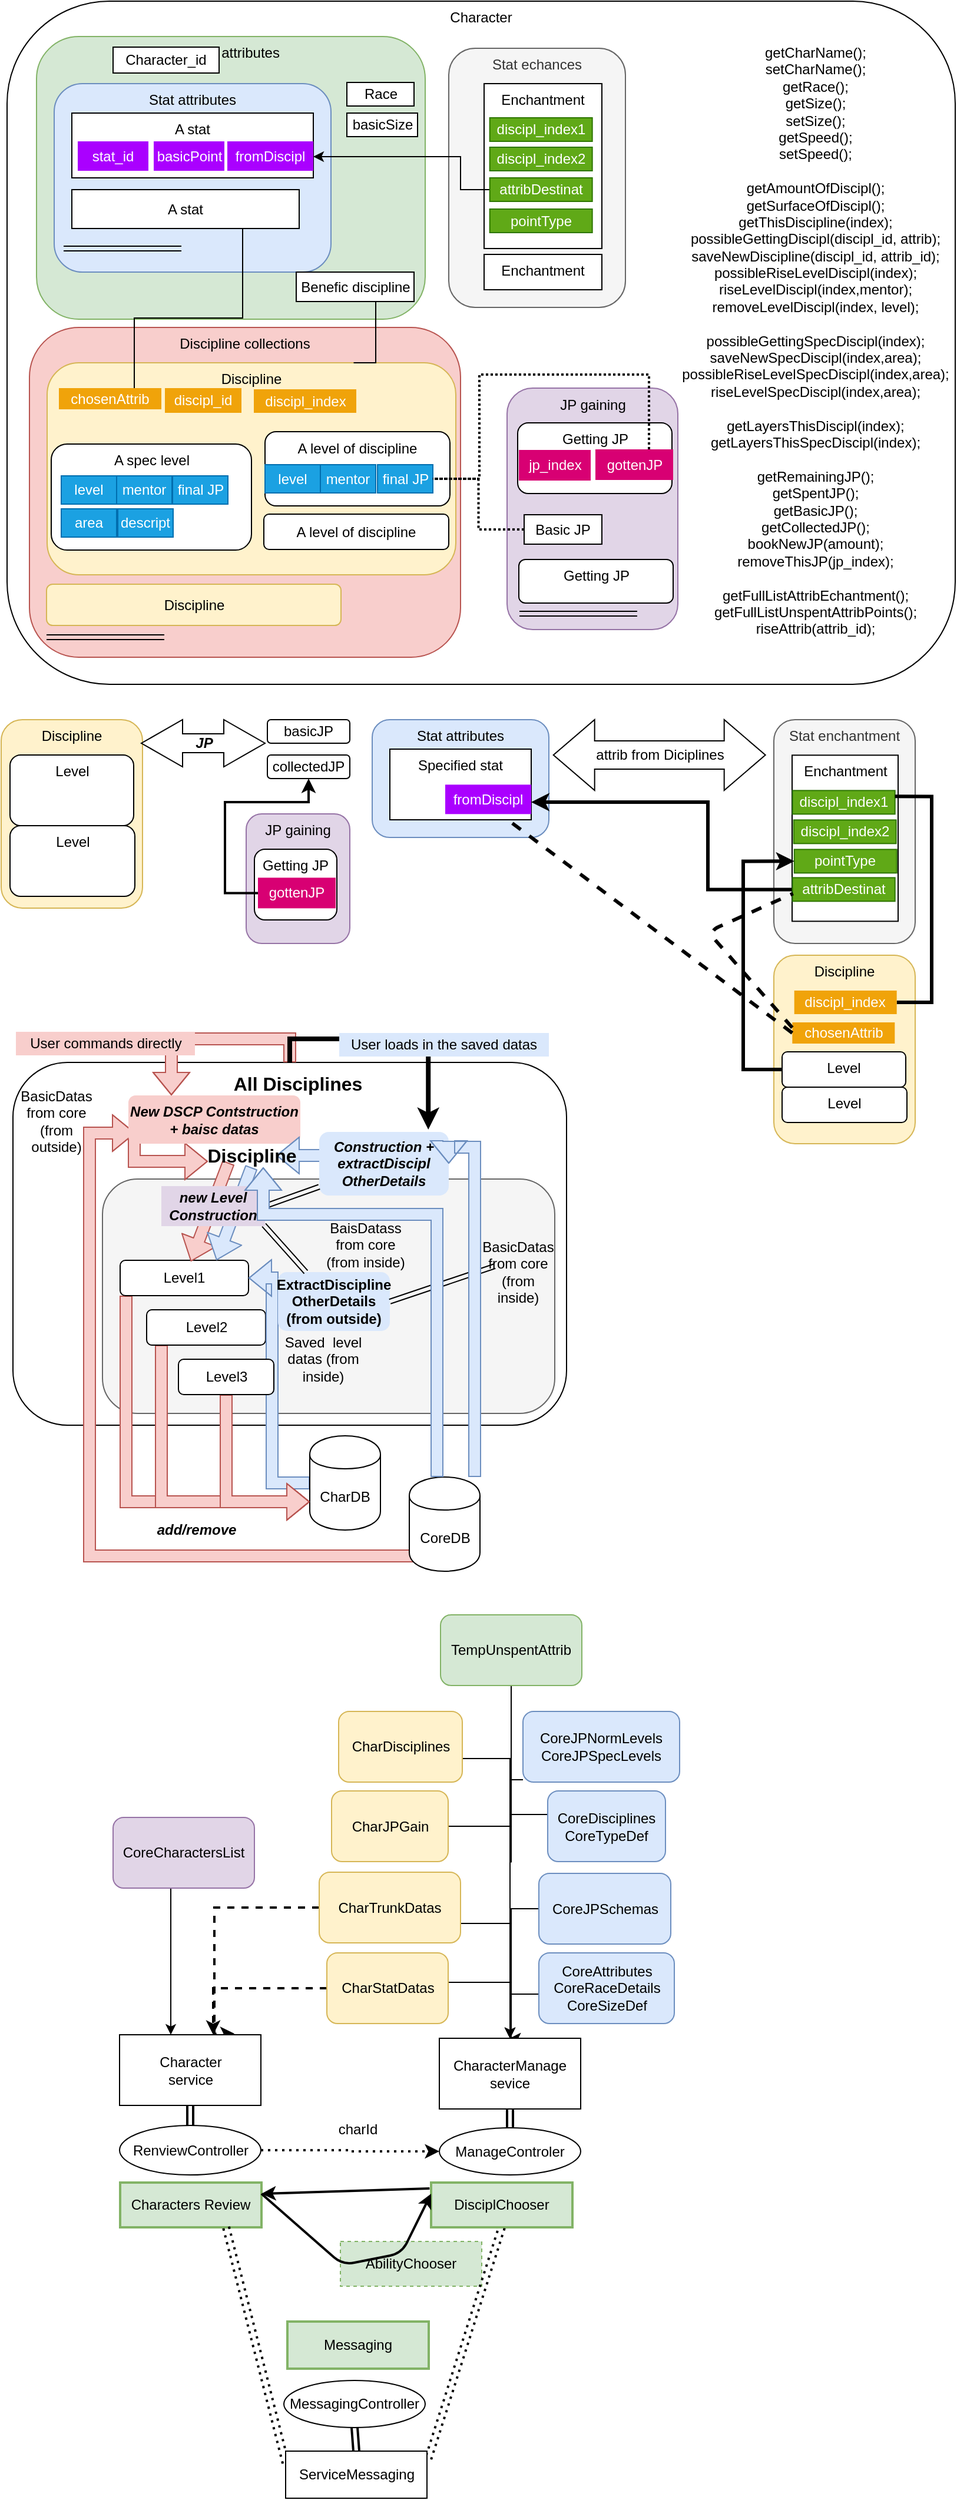 <mxfile version="10.9.7" type="device"><diagram id="qew4GU6pIZ_9YRUkM3iU" name="Page-1"><mxGraphModel dx="790" dy="537" grid="1" gridSize="10" guides="1" tooltips="1" connect="1" arrows="1" fold="1" page="1" pageScale="1" pageWidth="827" pageHeight="1169" math="0" shadow="0"><root><mxCell id="0"/><mxCell id="1" parent="0"/><mxCell id="t8zt8NsM-tKRVmMIgw81-49" value="Stat attributes" style="rounded=1;whiteSpace=wrap;html=1;shadow=0;glass=0;comic=0;fillColor=#dae8fc;strokeColor=#6c8ebf;verticalAlign=top;" parent="1" vertex="1"><mxGeometry x="325" y="630" width="150" height="100" as="geometry"/></mxCell><mxCell id="t8zt8NsM-tKRVmMIgw81-38" value="Discipline" style="rounded=1;whiteSpace=wrap;html=1;shadow=0;glass=0;comic=0;fillColor=#fff2cc;strokeColor=#d6b656;verticalAlign=top;" parent="1" vertex="1"><mxGeometry x="10" y="630" width="120" height="160" as="geometry"/></mxCell><mxCell id="nm6_SHiU65x_LzWXNUZT-1" value="Character" style="rounded=1;whiteSpace=wrap;html=1;verticalAlign=top;" parent="1" vertex="1"><mxGeometry x="15" y="20" width="805" height="580" as="geometry"/></mxCell><mxCell id="nm6_SHiU65x_LzWXNUZT-2" value="Trunk attributes" style="rounded=1;whiteSpace=wrap;html=1;verticalAlign=top;fillColor=#d5e8d4;strokeColor=#82b366;" parent="1" vertex="1"><mxGeometry x="40" y="50" width="330" height="240" as="geometry"/></mxCell><mxCell id="nm6_SHiU65x_LzWXNUZT-3" value="Stat attributes" style="rounded=1;whiteSpace=wrap;html=1;verticalAlign=top;fillColor=#dae8fc;strokeColor=#6c8ebf;" parent="1" vertex="1"><mxGeometry x="55" y="90" width="235" height="160" as="geometry"/></mxCell><mxCell id="nm6_SHiU65x_LzWXNUZT-4" value="Discipline collections" style="rounded=1;whiteSpace=wrap;html=1;verticalAlign=top;fillColor=#f8cecc;strokeColor=#b85450;" parent="1" vertex="1"><mxGeometry x="34" y="297" width="366" height="280" as="geometry"/></mxCell><mxCell id="nm6_SHiU65x_LzWXNUZT-5" value="Discipline" style="rounded=1;whiteSpace=wrap;html=1;verticalAlign=top;fillColor=#fff2cc;strokeColor=#d6b656;" parent="1" vertex="1"><mxGeometry x="49" y="327" width="347" height="180" as="geometry"/></mxCell><mxCell id="nm6_SHiU65x_LzWXNUZT-6" value="Stat echances" style="rounded=1;whiteSpace=wrap;html=1;verticalAlign=top;fillColor=#f5f5f5;strokeColor=#666666;fontColor=#333333;" parent="1" vertex="1"><mxGeometry x="390" y="60" width="150" height="220" as="geometry"/></mxCell><mxCell id="nm6_SHiU65x_LzWXNUZT-8" value="Enchantment&lt;br&gt;" style="rounded=0;whiteSpace=wrap;html=1;verticalAlign=top;" parent="1" vertex="1"><mxGeometry x="420" y="90" width="100" height="140" as="geometry"/></mxCell><mxCell id="nm6_SHiU65x_LzWXNUZT-9" value="A level of discipline" style="rounded=1;whiteSpace=wrap;html=1;" parent="1" vertex="1"><mxGeometry x="233" y="455.5" width="157" height="30" as="geometry"/></mxCell><mxCell id="nm6_SHiU65x_LzWXNUZT-10" value="A stat" style="rounded=0;whiteSpace=wrap;html=1;verticalAlign=top;" parent="1" vertex="1"><mxGeometry x="70" y="115" width="205" height="55" as="geometry"/></mxCell><mxCell id="t8zt8NsM-tKRVmMIgw81-20" style="edgeStyle=orthogonalEdgeStyle;rounded=0;orthogonalLoop=1;jettySize=auto;html=1;strokeWidth=1;fontColor=#000000;endArrow=none;endFill=0;" parent="1" source="nm6_SHiU65x_LzWXNUZT-11" target="t8zt8NsM-tKRVmMIgw81-6" edge="1"><mxGeometry relative="1" as="geometry"><Array as="points"><mxPoint x="215" y="289"/><mxPoint x="123" y="289"/></Array></mxGeometry></mxCell><mxCell id="nm6_SHiU65x_LzWXNUZT-11" value="A stat" style="rounded=0;whiteSpace=wrap;html=1;" parent="1" vertex="1"><mxGeometry x="70" y="180" width="193" height="33" as="geometry"/></mxCell><mxCell id="nm6_SHiU65x_LzWXNUZT-12" value="Race" style="rounded=0;whiteSpace=wrap;html=1;" parent="1" vertex="1"><mxGeometry x="303.5" y="89" width="57" height="20" as="geometry"/></mxCell><mxCell id="nm6_SHiU65x_LzWXNUZT-15" value="A level of discipline&lt;br&gt;" style="rounded=1;whiteSpace=wrap;html=1;verticalAlign=top;" parent="1" vertex="1"><mxGeometry x="234" y="385.5" width="157" height="63" as="geometry"/></mxCell><mxCell id="nm6_SHiU65x_LzWXNUZT-16" value="A spec level" style="rounded=1;whiteSpace=wrap;html=1;verticalAlign=top;" parent="1" vertex="1"><mxGeometry x="52.5" y="396" width="170" height="90" as="geometry"/></mxCell><mxCell id="DnXAL3i4XRnIh8oDfUIc-1" value="" style="shape=link;html=1;strokeWidth=1;" parent="1" edge="1"><mxGeometry width="50" height="50" relative="1" as="geometry"><mxPoint x="63" y="230" as="sourcePoint"/><mxPoint x="163" y="230" as="targetPoint"/></mxGeometry></mxCell><mxCell id="DnXAL3i4XRnIh8oDfUIc-2" value="" style="shape=link;html=1;strokeWidth=1;" parent="1" edge="1"><mxGeometry width="50" height="50" relative="1" as="geometry"><mxPoint x="48.5" y="560" as="sourcePoint"/><mxPoint x="148.5" y="560" as="targetPoint"/></mxGeometry></mxCell><mxCell id="DnXAL3i4XRnIh8oDfUIc-3" value="Discipline" style="rounded=1;whiteSpace=wrap;html=1;fillColor=#fff2cc;strokeColor=#d6b656;" parent="1" vertex="1"><mxGeometry x="48.5" y="515" width="250" height="35" as="geometry"/></mxCell><mxCell id="DnXAL3i4XRnIh8oDfUIc-8" value="basicSize" style="rounded=0;whiteSpace=wrap;html=1;" parent="1" vertex="1"><mxGeometry x="303.5" y="115" width="60" height="20" as="geometry"/></mxCell><mxCell id="DnXAL3i4XRnIh8oDfUIc-9" value="Character_id" style="rounded=0;whiteSpace=wrap;html=1;" parent="1" vertex="1"><mxGeometry x="105" y="59" width="90" height="22" as="geometry"/></mxCell><mxCell id="t8zt8NsM-tKRVmMIgw81-30" style="edgeStyle=orthogonalEdgeStyle;rounded=0;orthogonalLoop=1;jettySize=auto;html=1;entryX=0.75;entryY=0;entryDx=0;entryDy=0;endArrow=none;endFill=0;strokeWidth=1;fontColor=#000000;" parent="1" source="DnXAL3i4XRnIh8oDfUIc-10" target="nm6_SHiU65x_LzWXNUZT-5" edge="1"><mxGeometry relative="1" as="geometry"><Array as="points"><mxPoint x="328" y="327"/></Array></mxGeometry></mxCell><mxCell id="DnXAL3i4XRnIh8oDfUIc-10" value="Benefic discipline" style="rounded=0;whiteSpace=wrap;html=1;" parent="1" vertex="1"><mxGeometry x="260.5" y="250" width="100" height="25" as="geometry"/></mxCell><mxCell id="t8zt8NsM-tKRVmMIgw81-4" value="discipl_index" style="rounded=0;whiteSpace=wrap;html=1;shadow=0;comic=0;glass=0;strokeColor=none;fillColor=#f0a30a;fontColor=#ffffff;" parent="1" vertex="1"><mxGeometry x="224.5" y="349.5" width="87" height="20" as="geometry"/></mxCell><mxCell id="t8zt8NsM-tKRVmMIgw81-5" value="discipl_id" style="rounded=0;whiteSpace=wrap;html=1;strokeColor=none;fillColor=#f0a30a;fontColor=#ffffff;" parent="1" vertex="1"><mxGeometry x="149" y="348.5" width="65" height="21" as="geometry"/></mxCell><mxCell id="t8zt8NsM-tKRVmMIgw81-6" value="chosenAttrib" style="rounded=0;whiteSpace=wrap;html=1;shadow=0;glass=0;comic=0;strokeColor=none;fillColor=#f0a30a;fontColor=#ffffff;" parent="1" vertex="1"><mxGeometry x="59" y="348.5" width="87" height="18" as="geometry"/></mxCell><mxCell id="t8zt8NsM-tKRVmMIgw81-7" value="level" style="rounded=0;whiteSpace=wrap;html=1;shadow=0;glass=0;comic=0;fontColor=#ffffff;strokeColor=#006EAF;fillColor=#1ba1e2;" parent="1" vertex="1"><mxGeometry x="234" y="413.5" width="47" height="24" as="geometry"/></mxCell><mxCell id="t8zt8NsM-tKRVmMIgw81-12" value="mentor" style="rounded=0;whiteSpace=wrap;html=1;shadow=0;glass=0;comic=0;fontColor=#ffffff;strokeColor=#006EAF;fillColor=#1ba1e2;" parent="1" vertex="1"><mxGeometry x="281" y="413.5" width="47" height="24" as="geometry"/></mxCell><mxCell id="t8zt8NsM-tKRVmMIgw81-13" value="final JP" style="rounded=0;whiteSpace=wrap;html=1;shadow=0;glass=0;comic=0;fontColor=#ffffff;strokeColor=#006EAF;fillColor=#1ba1e2;" parent="1" vertex="1"><mxGeometry x="329.5" y="413.5" width="47" height="24" as="geometry"/></mxCell><mxCell id="t8zt8NsM-tKRVmMIgw81-14" value="level" style="rounded=0;whiteSpace=wrap;html=1;shadow=0;glass=0;comic=0;fontColor=#ffffff;strokeColor=#006EAF;fillColor=#1ba1e2;" parent="1" vertex="1"><mxGeometry x="61" y="423" width="47" height="24" as="geometry"/></mxCell><mxCell id="t8zt8NsM-tKRVmMIgw81-15" value="mentor" style="rounded=0;whiteSpace=wrap;html=1;shadow=0;glass=0;comic=0;fontColor=#ffffff;strokeColor=#006EAF;fillColor=#1ba1e2;" parent="1" vertex="1"><mxGeometry x="108" y="423" width="47" height="24" as="geometry"/></mxCell><mxCell id="t8zt8NsM-tKRVmMIgw81-16" value="final JP" style="rounded=0;whiteSpace=wrap;html=1;shadow=0;glass=0;comic=0;fontColor=#ffffff;strokeColor=#006EAF;fillColor=#1ba1e2;" parent="1" vertex="1"><mxGeometry x="155.5" y="423" width="47" height="24" as="geometry"/></mxCell><mxCell id="t8zt8NsM-tKRVmMIgw81-17" value="area" style="rounded=0;whiteSpace=wrap;html=1;shadow=0;glass=0;comic=0;fontColor=#ffffff;strokeColor=#006EAF;fillColor=#1ba1e2;" parent="1" vertex="1"><mxGeometry x="61" y="451" width="47" height="24" as="geometry"/></mxCell><mxCell id="t8zt8NsM-tKRVmMIgw81-18" value="descript" style="rounded=0;whiteSpace=wrap;html=1;shadow=0;glass=0;comic=0;fontColor=#ffffff;strokeColor=#006EAF;fillColor=#1ba1e2;" parent="1" vertex="1"><mxGeometry x="109" y="451" width="47" height="24" as="geometry"/></mxCell><mxCell id="t8zt8NsM-tKRVmMIgw81-21" value="stat_id" style="rounded=0;whiteSpace=wrap;html=1;shadow=0;glass=0;comic=0;fontColor=#ffffff;fillColor=#aa00ff;strokeColor=none;" parent="1" vertex="1"><mxGeometry x="75" y="139" width="60" height="25" as="geometry"/></mxCell><mxCell id="t8zt8NsM-tKRVmMIgw81-22" value="basicPoint" style="rounded=0;whiteSpace=wrap;html=1;shadow=0;glass=0;comic=0;fontColor=#ffffff;fillColor=#aa00ff;strokeColor=none;" parent="1" vertex="1"><mxGeometry x="139.5" y="139" width="60" height="25" as="geometry"/></mxCell><mxCell id="t8zt8NsM-tKRVmMIgw81-23" value="fromDiscipl" style="rounded=0;whiteSpace=wrap;html=1;shadow=0;glass=0;comic=0;fontColor=#ffffff;fillColor=#aa00ff;strokeColor=none;" parent="1" vertex="1"><mxGeometry x="202" y="139" width="73" height="25" as="geometry"/></mxCell><mxCell id="t8zt8NsM-tKRVmMIgw81-24" value="discipl_index1" style="rounded=0;whiteSpace=wrap;html=1;shadow=0;comic=0;glass=0;strokeColor=#2D7600;fillColor=#60a917;fontColor=#ffffff;" parent="1" vertex="1"><mxGeometry x="424.833" y="119" width="87" height="20" as="geometry"/></mxCell><mxCell id="t8zt8NsM-tKRVmMIgw81-25" value="discipl_index2" style="rounded=0;whiteSpace=wrap;html=1;shadow=0;comic=0;glass=0;strokeColor=#2D7600;fillColor=#60a917;fontColor=#ffffff;" parent="1" vertex="1"><mxGeometry x="424.833" y="144" width="87" height="20" as="geometry"/></mxCell><mxCell id="t8zt8NsM-tKRVmMIgw81-26" value="pointType" style="rounded=0;whiteSpace=wrap;html=1;shadow=0;comic=0;glass=0;strokeColor=#2D7600;fillColor=#60a917;fontColor=#ffffff;" parent="1" vertex="1"><mxGeometry x="424.833" y="196.5" width="87" height="20" as="geometry"/></mxCell><mxCell id="t8zt8NsM-tKRVmMIgw81-27" value="JP gaining" style="rounded=1;whiteSpace=wrap;html=1;shadow=0;glass=0;comic=0;fillColor=#e1d5e7;strokeColor=#9673a6;verticalAlign=top;" parent="1" vertex="1"><mxGeometry x="439.5" y="348.5" width="145" height="205" as="geometry"/></mxCell><mxCell id="XXwuvzZ6gqwfRHBQoxi7-1" style="edgeStyle=orthogonalEdgeStyle;rounded=0;orthogonalLoop=1;jettySize=auto;html=1;" parent="1" source="t8zt8NsM-tKRVmMIgw81-28" target="t8zt8NsM-tKRVmMIgw81-23" edge="1"><mxGeometry relative="1" as="geometry"><Array as="points"><mxPoint x="400" y="180"/><mxPoint x="400" y="152"/></Array></mxGeometry></mxCell><mxCell id="t8zt8NsM-tKRVmMIgw81-28" value="attribDestinat" style="rounded=0;whiteSpace=wrap;html=1;shadow=0;comic=0;glass=0;strokeColor=#2D7600;fillColor=#60a917;fontColor=#ffffff;" parent="1" vertex="1"><mxGeometry x="424.833" y="170" width="87" height="20" as="geometry"/></mxCell><mxCell id="t8zt8NsM-tKRVmMIgw81-31" value="JP" style="html=1;shadow=0;dashed=0;align=center;verticalAlign=middle;shape=mxgraph.arrows2.twoWayArrow;dy=0.6;dx=35;rounded=1;glass=0;comic=0;fontColor=#000000;fontStyle=3" parent="1" vertex="1"><mxGeometry x="129" y="630" width="105" height="40" as="geometry"/></mxCell><mxCell id="t8zt8NsM-tKRVmMIgw81-35" value="basicJP" style="rounded=1;whiteSpace=wrap;html=1;shadow=0;glass=0;comic=0;fontColor=#000000;" parent="1" vertex="1"><mxGeometry x="236" y="630" width="70" height="20" as="geometry"/></mxCell><mxCell id="t8zt8NsM-tKRVmMIgw81-36" value="collectedJP" style="rounded=1;whiteSpace=wrap;html=1;shadow=0;glass=0;comic=0;fontColor=#000000;" parent="1" vertex="1"><mxGeometry x="236" y="660" width="70" height="20" as="geometry"/></mxCell><mxCell id="t8zt8NsM-tKRVmMIgw81-40" value="Level" style="rounded=1;whiteSpace=wrap;html=1;shadow=0;glass=0;comic=0;fontColor=#000000;verticalAlign=top;" parent="1" vertex="1"><mxGeometry x="17.5" y="660" width="105" height="60" as="geometry"/></mxCell><mxCell id="t8zt8NsM-tKRVmMIgw81-41" value="finalJP" style="rounded=1;whiteSpace=wrap;html=1;shadow=0;glass=0;comic=0;fontColor=#ffffff;fillColor=#1ba1e2;strokeColor=#006EAF;" parent="1" vertex="1"><mxGeometry x="685" y="872" width="70" height="20" as="geometry"/></mxCell><mxCell id="t8zt8NsM-tKRVmMIgw81-39" value="Level" style="rounded=1;whiteSpace=wrap;html=1;shadow=0;glass=0;comic=0;fontColor=#000000;verticalAlign=top;" parent="1" vertex="1"><mxGeometry x="17.5" y="720" width="106" height="60" as="geometry"/></mxCell><mxCell id="t8zt8NsM-tKRVmMIgw81-37" value="finalJP" style="rounded=1;whiteSpace=wrap;html=1;shadow=0;glass=0;comic=0;fontColor=#ffffff;fillColor=#1ba1e2;strokeColor=#006EAF;" parent="1" vertex="1"><mxGeometry x="686.5" y="932" width="70" height="20" as="geometry"/></mxCell><mxCell id="t8zt8NsM-tKRVmMIgw81-42" value="attrib from Diciplines" style="html=1;shadow=0;dashed=0;align=center;verticalAlign=middle;shape=mxgraph.arrows2.twoWayArrow;dy=0.6;dx=35;rounded=1;glass=0;comic=0;fontColor=#000000;" parent="1" vertex="1"><mxGeometry x="478.833" y="630" width="180" height="60" as="geometry"/></mxCell><mxCell id="t8zt8NsM-tKRVmMIgw81-50" value="Stat enchantment" style="rounded=1;whiteSpace=wrap;html=1;shadow=0;glass=0;comic=0;fontColor=#333333;fillColor=#f5f5f5;strokeColor=#666666;verticalAlign=top;" parent="1" vertex="1"><mxGeometry x="666" y="630" width="120" height="190" as="geometry"/></mxCell><mxCell id="t8zt8NsM-tKRVmMIgw81-51" value="Enchantment&lt;br&gt;" style="rounded=0;whiteSpace=wrap;html=1;verticalAlign=top;" parent="1" vertex="1"><mxGeometry x="681.5" y="660.167" width="90" height="141" as="geometry"/></mxCell><mxCell id="t8zt8NsM-tKRVmMIgw81-53" value="discipl_index1" style="rounded=0;whiteSpace=wrap;html=1;shadow=0;comic=0;glass=0;strokeColor=#2D7600;fillColor=#60a917;fontColor=#ffffff;" parent="1" vertex="1"><mxGeometry x="681.833" y="690.167" width="87" height="20" as="geometry"/></mxCell><mxCell id="t8zt8NsM-tKRVmMIgw81-54" value="discipl_index2" style="rounded=0;whiteSpace=wrap;html=1;shadow=0;comic=0;glass=0;strokeColor=#2D7600;fillColor=#60a917;fontColor=#ffffff;" parent="1" vertex="1"><mxGeometry x="682.833" y="715.167" width="87" height="20" as="geometry"/></mxCell><mxCell id="t8zt8NsM-tKRVmMIgw81-55" value="pointType" style="rounded=0;whiteSpace=wrap;html=1;shadow=0;comic=0;glass=0;strokeColor=#2D7600;fillColor=#60a917;fontColor=#ffffff;" parent="1" vertex="1"><mxGeometry x="683.333" y="740.167" width="87" height="20" as="geometry"/></mxCell><mxCell id="t8zt8NsM-tKRVmMIgw81-73" style="edgeStyle=orthogonalEdgeStyle;rounded=0;orthogonalLoop=1;jettySize=auto;html=1;startArrow=none;startFill=0;endArrow=classic;endFill=1;strokeWidth=3;fontColor=#000000;" parent="1" source="t8zt8NsM-tKRVmMIgw81-56" target="t8zt8NsM-tKRVmMIgw81-48" edge="1"><mxGeometry relative="1" as="geometry"><Array as="points"><mxPoint x="610" y="775"/><mxPoint x="610" y="700"/></Array></mxGeometry></mxCell><mxCell id="t8zt8NsM-tKRVmMIgw81-56" value="attribDestinat" style="rounded=0;whiteSpace=wrap;html=1;shadow=0;comic=0;glass=0;strokeColor=#2D7600;fillColor=#60a917;fontColor=#ffffff;" parent="1" vertex="1"><mxGeometry x="681.833" y="764.167" width="87" height="20" as="geometry"/></mxCell><mxCell id="t8zt8NsM-tKRVmMIgw81-57" value="Specified stat" style="rounded=0;whiteSpace=wrap;html=1;shadow=0;glass=0;comic=0;fontColor=#000000;verticalAlign=top;" parent="1" vertex="1"><mxGeometry x="340" y="655" width="120" height="60" as="geometry"/></mxCell><mxCell id="t8zt8NsM-tKRVmMIgw81-48" value="fromDiscipl" style="rounded=0;whiteSpace=wrap;html=1;shadow=0;glass=0;comic=0;fontColor=#ffffff;fillColor=#aa00ff;strokeColor=none;" parent="1" vertex="1"><mxGeometry x="387" y="685.167" width="73" height="25" as="geometry"/></mxCell><mxCell id="t8zt8NsM-tKRVmMIgw81-58" value="Discipline" style="rounded=1;whiteSpace=wrap;html=1;shadow=0;glass=0;comic=0;fillColor=#fff2cc;strokeColor=#d6b656;verticalAlign=top;" parent="1" vertex="1"><mxGeometry x="666" y="830" width="120" height="160" as="geometry"/></mxCell><mxCell id="t8zt8NsM-tKRVmMIgw81-70" style="edgeStyle=orthogonalEdgeStyle;rounded=0;orthogonalLoop=1;jettySize=auto;html=1;entryX=0;entryY=0.5;entryDx=0;entryDy=0;startArrow=none;startFill=0;endArrow=classic;endFill=1;strokeWidth=3;fontColor=#000000;" parent="1" source="t8zt8NsM-tKRVmMIgw81-59" target="t8zt8NsM-tKRVmMIgw81-55" edge="1"><mxGeometry relative="1" as="geometry"><Array as="points"><mxPoint x="640" y="927"/><mxPoint x="640" y="750"/></Array></mxGeometry></mxCell><mxCell id="t8zt8NsM-tKRVmMIgw81-59" value="Level" style="rounded=1;whiteSpace=wrap;html=1;shadow=0;glass=0;comic=0;fontColor=#000000;verticalAlign=top;" parent="1" vertex="1"><mxGeometry x="673" y="912" width="105" height="30" as="geometry"/></mxCell><mxCell id="t8zt8NsM-tKRVmMIgw81-61" value="Level" style="rounded=1;whiteSpace=wrap;html=1;shadow=0;glass=0;comic=0;fontColor=#000000;verticalAlign=top;" parent="1" vertex="1"><mxGeometry x="673" y="942" width="106" height="30" as="geometry"/></mxCell><mxCell id="t8zt8NsM-tKRVmMIgw81-63" value="chosenAttrib" style="rounded=0;whiteSpace=wrap;html=1;shadow=0;glass=0;comic=0;strokeColor=none;fillColor=#f0a30a;fontColor=#ffffff;" parent="1" vertex="1"><mxGeometry x="681.667" y="887" width="87" height="18" as="geometry"/></mxCell><mxCell id="t8zt8NsM-tKRVmMIgw81-66" style="edgeStyle=orthogonalEdgeStyle;rounded=0;orthogonalLoop=1;jettySize=auto;html=1;entryX=1;entryY=0.25;entryDx=0;entryDy=0;endArrow=none;endFill=0;strokeWidth=3;fontColor=#000000;startArrow=none;startFill=0;" parent="1" source="t8zt8NsM-tKRVmMIgw81-64" target="t8zt8NsM-tKRVmMIgw81-53" edge="1"><mxGeometry relative="1" as="geometry"><Array as="points"><mxPoint x="800" y="870"/><mxPoint x="800" y="695"/></Array></mxGeometry></mxCell><mxCell id="t8zt8NsM-tKRVmMIgw81-64" value="discipl_index" style="rounded=0;whiteSpace=wrap;html=1;shadow=0;comic=0;glass=0;strokeColor=none;fillColor=#f0a30a;fontColor=#ffffff;" parent="1" vertex="1"><mxGeometry x="683.333" y="860" width="87" height="20" as="geometry"/></mxCell><mxCell id="t8zt8NsM-tKRVmMIgw81-68" value="" style="endArrow=none;dashed=1;html=1;strokeWidth=3;fontColor=#000000;exitX=0;exitY=0.5;exitDx=0;exitDy=0;" parent="1" source="t8zt8NsM-tKRVmMIgw81-63" target="t8zt8NsM-tKRVmMIgw81-57" edge="1"><mxGeometry width="50" height="50" relative="1" as="geometry"><mxPoint x="510" y="880" as="sourcePoint"/><mxPoint x="560" y="830" as="targetPoint"/></mxGeometry></mxCell><mxCell id="t8zt8NsM-tKRVmMIgw81-71" value="" style="endArrow=none;dashed=1;html=1;strokeWidth=3;fontColor=#000000;entryX=0.009;entryY=0.833;entryDx=0;entryDy=0;exitX=0;exitY=0.25;exitDx=0;exitDy=0;entryPerimeter=0;" parent="1" source="t8zt8NsM-tKRVmMIgw81-63" target="t8zt8NsM-tKRVmMIgw81-51" edge="1"><mxGeometry width="50" height="50" relative="1" as="geometry"><mxPoint x="520" y="940" as="sourcePoint"/><mxPoint x="570" y="890" as="targetPoint"/><Array as="points"><mxPoint x="610" y="810"/></Array></mxGeometry></mxCell><mxCell id="t8zt8NsM-tKRVmMIgw81-72" value="JP gaining" style="rounded=1;whiteSpace=wrap;html=1;shadow=0;glass=0;comic=0;fillColor=#e1d5e7;strokeColor=#9673a6;verticalAlign=top;" parent="1" vertex="1"><mxGeometry x="218" y="710" width="88" height="110" as="geometry"/></mxCell><mxCell id="t8zt8NsM-tKRVmMIgw81-74" value="Getting JP" style="rounded=1;whiteSpace=wrap;html=1;shadow=0;glass=0;comic=0;fontColor=#000000;verticalAlign=top;" parent="1" vertex="1"><mxGeometry x="448.5" y="378" width="131" height="60" as="geometry"/></mxCell><mxCell id="t8zt8NsM-tKRVmMIgw81-75" value="jp_index" style="rounded=0;whiteSpace=wrap;html=1;shadow=0;glass=0;comic=0;fontColor=#ffffff;fillColor=#d80073;strokeColor=none;" parent="1" vertex="1"><mxGeometry x="449.5" y="401" width="61" height="26" as="geometry"/></mxCell><mxCell id="t8zt8NsM-tKRVmMIgw81-77" style="edgeStyle=orthogonalEdgeStyle;rounded=0;orthogonalLoop=1;jettySize=auto;html=1;startArrow=none;startFill=0;endArrow=none;endFill=0;strokeWidth=2;fontColor=#000000;dashed=1;dashPattern=1 1;entryX=1;entryY=0.5;entryDx=0;entryDy=0;" parent="1" source="t8zt8NsM-tKRVmMIgw81-76" target="t8zt8NsM-tKRVmMIgw81-13" edge="1"><mxGeometry relative="1" as="geometry"><mxPoint x="363" y="173.167" as="targetPoint"/><Array as="points"><mxPoint x="560" y="337"/><mxPoint x="416" y="337"/><mxPoint x="416" y="426"/></Array></mxGeometry></mxCell><mxCell id="t8zt8NsM-tKRVmMIgw81-76" value="gottenJP" style="rounded=0;whiteSpace=wrap;html=1;shadow=0;glass=0;comic=0;fontColor=#ffffff;fillColor=#d80073;strokeColor=none;" parent="1" vertex="1"><mxGeometry x="514.5" y="400.5" width="66" height="26" as="geometry"/></mxCell><mxCell id="t8zt8NsM-tKRVmMIgw81-80" value="Getting JP" style="rounded=1;whiteSpace=wrap;html=1;shadow=0;glass=0;comic=0;fontColor=#000000;verticalAlign=top;" parent="1" vertex="1"><mxGeometry x="225" y="740" width="70" height="60" as="geometry"/></mxCell><mxCell id="t8zt8NsM-tKRVmMIgw81-84" style="edgeStyle=orthogonalEdgeStyle;rounded=0;orthogonalLoop=1;jettySize=auto;html=1;entryX=0.5;entryY=1;entryDx=0;entryDy=0;startArrow=none;startFill=0;endArrow=classic;endFill=1;strokeWidth=2;fontColor=#000000;" parent="1" source="t8zt8NsM-tKRVmMIgw81-79" target="t8zt8NsM-tKRVmMIgw81-36" edge="1"><mxGeometry relative="1" as="geometry"><Array as="points"><mxPoint x="200" y="777"/><mxPoint x="200" y="700"/><mxPoint x="271" y="700"/></Array></mxGeometry></mxCell><mxCell id="t8zt8NsM-tKRVmMIgw81-79" value="gottenJP" style="rounded=0;whiteSpace=wrap;html=1;shadow=0;glass=0;comic=0;fontColor=#ffffff;fillColor=#d80073;strokeColor=none;" parent="1" vertex="1"><mxGeometry x="228" y="764.167" width="66" height="26" as="geometry"/></mxCell><mxCell id="t8zt8NsM-tKRVmMIgw81-85" value="getCharName();&lt;br&gt;setCharName();&lt;br&gt;getRace();&lt;br&gt;getSize();&lt;br&gt;setSize();&lt;br&gt;getSpeed();&lt;br&gt;setSpeed();&lt;br&gt;&lt;br&gt;getAmountOfDiscipl();&lt;br&gt;getSurfaceOfDiscipl();&lt;br&gt;getThisDiscipline(index);&lt;br&gt;possibleGettingDiscipl(discipl_id, attrib);&lt;br&gt;saveNewDiscipline(discipl_id, attrib_id);&lt;br&gt;possibleRiseLevelDiscipl(index);&lt;br&gt;riseLevelDiscipl(index,mentor);&lt;br&gt;removeLevelDiscipl(index, level);&lt;br&gt;&lt;br&gt;possibleGettingSpecDiscipl(index);&lt;br&gt;saveNewSpecDiscipl(index,area);&lt;br&gt;possibleRiseLevelSpecDiscipl(index,area);&lt;br&gt;riseLevelSpecDiscipl(index,area);&lt;br&gt;&lt;br&gt;getLayersThisDiscipl(index);&lt;br&gt;getLayersThisSpecDiscipl(index);&lt;br&gt;&lt;br&gt;getRemainingJP();&lt;br&gt;getSpentJP();&lt;br&gt;getBasicJP();&lt;br&gt;getCollectedJP();&lt;br&gt;bookNewJP(amount);&lt;br&gt;removeThisJP(jp_index);&lt;br&gt;&lt;br&gt;getFullListAttribEchantment();&lt;br&gt;getFullListUnspentAttribPoints();&lt;br&gt;riseAttrib(attrib_id);&lt;br&gt;" style="text;html=1;strokeColor=none;fillColor=none;align=center;verticalAlign=top;whiteSpace=wrap;rounded=0;shadow=0;glass=0;comic=0;fontColor=#000000;" parent="1" vertex="1"><mxGeometry x="594" y="50" width="215" height="510" as="geometry"/></mxCell><mxCell id="XXwuvzZ6gqwfRHBQoxi7-3" style="edgeStyle=orthogonalEdgeStyle;rounded=0;orthogonalLoop=1;jettySize=auto;html=1;entryX=1;entryY=0.5;entryDx=0;entryDy=0;dashed=1;dashPattern=1 1;strokeWidth=2;endArrow=none;endFill=0;" parent="1" source="nm6_SHiU65x_LzWXNUZT-13" target="t8zt8NsM-tKRVmMIgw81-13" edge="1"><mxGeometry relative="1" as="geometry"/></mxCell><mxCell id="nm6_SHiU65x_LzWXNUZT-13" value="Basic JP" style="rounded=0;whiteSpace=wrap;html=1;" parent="1" vertex="1"><mxGeometry x="454" y="456" width="66" height="25" as="geometry"/></mxCell><mxCell id="XXwuvzZ6gqwfRHBQoxi7-2" value="Getting JP" style="rounded=1;whiteSpace=wrap;html=1;shadow=0;glass=0;comic=0;fontColor=#000000;verticalAlign=top;" parent="1" vertex="1"><mxGeometry x="449.5" y="494" width="131" height="37" as="geometry"/></mxCell><mxCell id="XXwuvzZ6gqwfRHBQoxi7-4" value="Enchantment&lt;br&gt;" style="rounded=0;whiteSpace=wrap;html=1;verticalAlign=top;" parent="1" vertex="1"><mxGeometry x="420" y="235" width="100" height="30" as="geometry"/></mxCell><mxCell id="-BK5MCoos5Zg1UvOQ75u-1" value="" style="shape=link;html=1;strokeWidth=1;" parent="1" edge="1"><mxGeometry width="50" height="50" relative="1" as="geometry"><mxPoint x="450" y="540" as="sourcePoint"/><mxPoint x="550" y="540" as="targetPoint"/></mxGeometry></mxCell><mxCell id="-BK5MCoos5Zg1UvOQ75u-2" value="" style="rounded=1;whiteSpace=wrap;html=1;verticalAlign=top;" parent="1" vertex="1"><mxGeometry x="20" y="921" width="470" height="308" as="geometry"/></mxCell><mxCell id="-BK5MCoos5Zg1UvOQ75u-3" value="" style="rounded=1;whiteSpace=wrap;html=1;verticalAlign=top;fillColor=#f5f5f5;strokeColor=#666666;fontColor=#333333;" parent="1" vertex="1"><mxGeometry x="96" y="1020" width="384" height="199" as="geometry"/></mxCell><mxCell id="-BK5MCoos5Zg1UvOQ75u-9" style="edgeStyle=orthogonalEdgeStyle;shape=flexArrow;rounded=0;orthogonalLoop=1;jettySize=auto;html=1;entryX=0;entryY=0.7;entryDx=0;entryDy=0;fillColor=#f8cecc;strokeColor=#b85450;" parent="1" source="-BK5MCoos5Zg1UvOQ75u-4" target="-BK5MCoos5Zg1UvOQ75u-6" edge="1"><mxGeometry relative="1" as="geometry"><Array as="points"><mxPoint x="116" y="1294"/></Array></mxGeometry></mxCell><mxCell id="-BK5MCoos5Zg1UvOQ75u-4" value="Level1" style="rounded=1;whiteSpace=wrap;html=1;" parent="1" vertex="1"><mxGeometry x="111" y="1089" width="109" height="30" as="geometry"/></mxCell><mxCell id="-BK5MCoos5Zg1UvOQ75u-8" style="edgeStyle=orthogonalEdgeStyle;rounded=0;orthogonalLoop=1;jettySize=auto;html=1;entryX=0;entryY=0.7;entryDx=0;entryDy=0;shape=flexArrow;fillColor=#f8cecc;strokeColor=#b85450;" parent="1" source="-BK5MCoos5Zg1UvOQ75u-5" target="-BK5MCoos5Zg1UvOQ75u-6" edge="1"><mxGeometry relative="1" as="geometry"><Array as="points"><mxPoint x="146" y="1294"/></Array></mxGeometry></mxCell><mxCell id="-BK5MCoos5Zg1UvOQ75u-5" value="Level2" style="rounded=1;whiteSpace=wrap;html=1;" parent="1" vertex="1"><mxGeometry x="133.5" y="1131" width="101" height="30" as="geometry"/></mxCell><mxCell id="-BK5MCoos5Zg1UvOQ75u-56" style="edgeStyle=orthogonalEdgeStyle;shape=flexArrow;rounded=0;orthogonalLoop=1;jettySize=auto;html=1;entryX=1;entryY=0.5;entryDx=0;entryDy=0;strokeWidth=1;fontSize=12;fillColor=#dae8fc;strokeColor=#6c8ebf;" parent="1" source="-BK5MCoos5Zg1UvOQ75u-6" target="-BK5MCoos5Zg1UvOQ75u-4" edge="1"><mxGeometry relative="1" as="geometry"><Array as="points"><mxPoint x="240" y="1278"/><mxPoint x="240" y="1104"/></Array></mxGeometry></mxCell><mxCell id="-BK5MCoos5Zg1UvOQ75u-6" value="CharDB" style="shape=cylinder;whiteSpace=wrap;html=1;boundedLbl=1;backgroundOutline=1;" parent="1" vertex="1"><mxGeometry x="272" y="1238" width="60" height="80" as="geometry"/></mxCell><mxCell id="-BK5MCoos5Zg1UvOQ75u-13" style="edgeStyle=orthogonalEdgeStyle;shape=flexArrow;rounded=0;orthogonalLoop=1;jettySize=auto;html=1;entryX=0;entryY=0.7;entryDx=0;entryDy=0;fillColor=#f8cecc;strokeColor=#b85450;" parent="1" source="-BK5MCoos5Zg1UvOQ75u-12" target="-BK5MCoos5Zg1UvOQ75u-6" edge="1"><mxGeometry relative="1" as="geometry"><Array as="points"><mxPoint x="201" y="1294"/></Array></mxGeometry></mxCell><mxCell id="-BK5MCoos5Zg1UvOQ75u-12" value="Level3" style="rounded=1;whiteSpace=wrap;html=1;" parent="1" vertex="1"><mxGeometry x="160.5" y="1173" width="81" height="30" as="geometry"/></mxCell><mxCell id="-BK5MCoos5Zg1UvOQ75u-14" value="" style="shape=flexArrow;endArrow=classic;html=1;entryX=0.5;entryY=0;entryDx=0;entryDy=0;exitX=0;exitY=0.75;exitDx=0;exitDy=0;fillColor=#f8cecc;strokeColor=#b85450;" parent="1" edge="1"><mxGeometry width="50" height="50" relative="1" as="geometry"><mxPoint x="203" y="1006" as="sourcePoint"/><mxPoint x="171" y="1090" as="targetPoint"/></mxGeometry></mxCell><mxCell id="-BK5MCoos5Zg1UvOQ75u-20" value="&lt;b&gt;&lt;i&gt;add/remove&lt;/i&gt;&lt;/b&gt;" style="text;html=1;strokeColor=none;fillColor=none;align=center;verticalAlign=middle;whiteSpace=wrap;rounded=0;" parent="1" vertex="1"><mxGeometry x="156" y="1308" width="40" height="20" as="geometry"/></mxCell><mxCell id="-BK5MCoos5Zg1UvOQ75u-25" style="edgeStyle=orthogonalEdgeStyle;shape=flexArrow;rounded=0;orthogonalLoop=1;jettySize=auto;html=1;entryX=0;entryY=0.5;entryDx=0;entryDy=0;fillColor=#f8cecc;strokeColor=#b85450;exitX=0;exitY=0.7;exitDx=0;exitDy=0;" parent="1" edge="1"><mxGeometry relative="1" as="geometry"><mxPoint x="366" y="1329" as="sourcePoint"/><mxPoint x="124" y="981" as="targetPoint"/><Array as="points"><mxPoint x="374" y="1340"/><mxPoint x="85" y="1340"/><mxPoint x="85" y="981"/></Array></mxGeometry></mxCell><mxCell id="-BK5MCoos5Zg1UvOQ75u-21" value="CoreDB" style="shape=cylinder;whiteSpace=wrap;html=1;boundedLbl=1;backgroundOutline=1;" parent="1" vertex="1"><mxGeometry x="356.5" y="1273" width="60" height="80" as="geometry"/></mxCell><mxCell id="-BK5MCoos5Zg1UvOQ75u-23" value="BasicDatas from core (from outside)" style="text;html=1;strokeColor=none;fillColor=none;align=center;verticalAlign=middle;whiteSpace=wrap;rounded=0;" parent="1" vertex="1"><mxGeometry x="37" y="961" width="40" height="20" as="geometry"/></mxCell><mxCell id="-BK5MCoos5Zg1UvOQ75u-24" value="BaisDatass from core (from inside)" style="text;html=1;strokeColor=none;fillColor=none;align=center;verticalAlign=middle;whiteSpace=wrap;rounded=0;" parent="1" vertex="1"><mxGeometry x="281" y="1066" width="77" height="20" as="geometry"/></mxCell><mxCell id="-BK5MCoos5Zg1UvOQ75u-55" style="edgeStyle=orthogonalEdgeStyle;shape=flexArrow;rounded=0;orthogonalLoop=1;jettySize=auto;html=1;strokeWidth=1;fontSize=12;fillColor=#f8cecc;strokeColor=#b85450;" parent="1" edge="1"><mxGeometry relative="1" as="geometry"><mxPoint x="123" y="985" as="sourcePoint"/><mxPoint x="185.5" y="1005" as="targetPoint"/><Array as="points"><mxPoint x="123" y="1005"/></Array></mxGeometry></mxCell><mxCell id="-BK5MCoos5Zg1UvOQ75u-17" value="&lt;b&gt;&lt;i&gt;New DSCP Contstruction &lt;br&gt;+ baisc datas&lt;/i&gt;&lt;/b&gt;" style="text;html=1;strokeColor=none;fillColor=#f8cecc;align=center;verticalAlign=middle;whiteSpace=wrap;rounded=1;labelPosition=center;verticalLabelPosition=middle;" parent="1" vertex="1"><mxGeometry x="118" y="949" width="146" height="41" as="geometry"/></mxCell><mxCell id="-BK5MCoos5Zg1UvOQ75u-31" value="" style="shape=flexArrow;endArrow=classic;html=1;exitX=0.5;exitY=1;exitDx=0;exitDy=0;entryX=0.75;entryY=0;entryDx=0;entryDy=0;fillColor=#dae8fc;strokeColor=#6c8ebf;" parent="1" source="-BK5MCoos5Zg1UvOQ75u-28" target="-BK5MCoos5Zg1UvOQ75u-4" edge="1"><mxGeometry width="50" height="50" relative="1" as="geometry"><mxPoint x="-54" y="1129" as="sourcePoint"/><mxPoint x="-4" y="1079" as="targetPoint"/></mxGeometry></mxCell><mxCell id="-BK5MCoos5Zg1UvOQ75u-34" style="edgeStyle=orthogonalEdgeStyle;shape=flexArrow;rounded=0;orthogonalLoop=1;jettySize=auto;html=1;entryX=0.25;entryY=0;entryDx=0;entryDy=0;fillColor=#f8cecc;strokeColor=#b85450;" parent="1" source="-BK5MCoos5Zg1UvOQ75u-2" target="-BK5MCoos5Zg1UvOQ75u-17" edge="1"><mxGeometry relative="1" as="geometry"/></mxCell><mxCell id="-BK5MCoos5Zg1UvOQ75u-36" value="User commands directly" style="text;html=1;strokeColor=none;fillColor=#f8cecc;align=center;verticalAlign=middle;whiteSpace=wrap;rounded=0;" parent="1" vertex="1"><mxGeometry x="22.5" y="895" width="152" height="20" as="geometry"/></mxCell><mxCell id="-BK5MCoos5Zg1UvOQ75u-43" value="All Disciplines" style="text;html=1;strokeColor=none;fillColor=none;align=center;verticalAlign=middle;whiteSpace=wrap;rounded=0;fontSize=16;fontStyle=1" parent="1" vertex="1"><mxGeometry x="201.5" y="928.5" width="120" height="20" as="geometry"/></mxCell><mxCell id="-BK5MCoos5Zg1UvOQ75u-15" value="&lt;b&gt;&lt;i&gt;new Level Construction&lt;/i&gt;&lt;/b&gt;" style="text;html=1;strokeColor=none;fillColor=#e1d5e7;align=center;verticalAlign=middle;whiteSpace=wrap;rounded=0;" parent="1" vertex="1"><mxGeometry x="146" y="1026" width="88" height="34" as="geometry"/></mxCell><mxCell id="-BK5MCoos5Zg1UvOQ75u-44" style="edgeStyle=orthogonalEdgeStyle;rounded=0;orthogonalLoop=1;jettySize=auto;html=1;entryX=0.158;entryY=1.037;entryDx=0;entryDy=0;entryPerimeter=0;strokeWidth=4;fontSize=16;" parent="1" source="-BK5MCoos5Zg1UvOQ75u-2" target="-BK5MCoos5Zg1UvOQ75u-16" edge="1"><mxGeometry relative="1" as="geometry"/></mxCell><mxCell id="-BK5MCoos5Zg1UvOQ75u-37" value="User loads in the saved datas" style="text;html=1;strokeColor=none;fillColor=#dae8fc;align=center;verticalAlign=middle;whiteSpace=wrap;rounded=0;" parent="1" vertex="1"><mxGeometry x="297" y="896" width="178" height="20" as="geometry"/></mxCell><mxCell id="-BK5MCoos5Zg1UvOQ75u-47" value="Saved&amp;nbsp; level&lt;br&gt;datas (from inside)" style="text;html=1;strokeColor=none;fillColor=none;align=center;verticalAlign=middle;whiteSpace=wrap;rounded=0;fontSize=12;fontStyle=0" parent="1" vertex="1"><mxGeometry x="247" y="1163" width="73" height="20" as="geometry"/></mxCell><mxCell id="-BK5MCoos5Zg1UvOQ75u-62" style="edgeStyle=orthogonalEdgeStyle;shape=flexArrow;rounded=0;orthogonalLoop=1;jettySize=auto;html=1;strokeWidth=1;fontSize=12;fillColor=#dae8fc;strokeColor=#6c8ebf;" parent="1" edge="1"><mxGeometry relative="1" as="geometry"><mxPoint x="281" y="1000" as="sourcePoint"/><mxPoint x="243.5" y="1000" as="targetPoint"/><Array as="points"><mxPoint x="271" y="1000"/><mxPoint x="271" y="1000"/></Array></mxGeometry></mxCell><mxCell id="-BK5MCoos5Zg1UvOQ75u-16" value="&lt;b&gt;&lt;i&gt;Construction + extractDiscipl&lt;br&gt;OtherDetails&lt;/i&gt;&lt;/b&gt;" style="text;html=1;strokeColor=none;fillColor=#dae8fc;align=center;verticalAlign=middle;whiteSpace=wrap;rounded=1;flipH=1;flipV=1;gradientColor=none;" parent="1" vertex="1"><mxGeometry x="280" y="980" width="110" height="54" as="geometry"/></mxCell><mxCell id="-BK5MCoos5Zg1UvOQ75u-59" value="ExtractDiscipline&lt;br&gt;OtherDetails (from outside)" style="rounded=1;whiteSpace=wrap;html=1;strokeColor=none;fontSize=12;fillColor=#dae8fc;fontStyle=1" parent="1" vertex="1"><mxGeometry x="245" y="1099" width="95" height="50" as="geometry"/></mxCell><mxCell id="-BK5MCoos5Zg1UvOQ75u-61" value="" style="shape=link;html=1;strokeWidth=1;fontSize=12;entryX=0.989;entryY=0.971;entryDx=0;entryDy=0;entryPerimeter=0;exitX=0.25;exitY=0;exitDx=0;exitDy=0;" parent="1" source="-BK5MCoos5Zg1UvOQ75u-59" target="-BK5MCoos5Zg1UvOQ75u-15" edge="1"><mxGeometry width="50" height="50" relative="1" as="geometry"><mxPoint x="500" y="1200" as="sourcePoint"/><mxPoint x="550" y="1150" as="targetPoint"/></mxGeometry></mxCell><mxCell id="-BK5MCoos5Zg1UvOQ75u-28" value="&lt;font style=&quot;font-size: 16px&quot;&gt;&lt;b&gt;Discipline&lt;/b&gt;&lt;/font&gt;" style="text;html=1;strokeColor=none;fillColor=none;align=center;verticalAlign=middle;whiteSpace=wrap;rounded=0;" parent="1" vertex="1"><mxGeometry x="202.5" y="990" width="40" height="20" as="geometry"/></mxCell><mxCell id="-BK5MCoos5Zg1UvOQ75u-63" value="BasicDatas from core (from inside)" style="text;html=1;strokeColor=none;fillColor=none;align=center;verticalAlign=middle;whiteSpace=wrap;rounded=0;fontSize=12;" parent="1" vertex="1"><mxGeometry x="429" y="1089" width="40" height="20" as="geometry"/></mxCell><mxCell id="-BK5MCoos5Zg1UvOQ75u-67" value="" style="shape=link;html=1;strokeWidth=1;fontSize=12;exitX=1;exitY=0.5;exitDx=0;exitDy=0;" parent="1" source="-BK5MCoos5Zg1UvOQ75u-15" target="-BK5MCoos5Zg1UvOQ75u-16" edge="1"><mxGeometry width="50" height="50" relative="1" as="geometry"><mxPoint x="570" y="1150" as="sourcePoint"/><mxPoint x="620" y="1100" as="targetPoint"/></mxGeometry></mxCell><mxCell id="-BK5MCoos5Zg1UvOQ75u-68" value="" style="shape=link;html=1;strokeWidth=1;fontSize=12;exitX=1;exitY=0.5;exitDx=0;exitDy=0;entryX=0;entryY=0.25;entryDx=0;entryDy=0;" parent="1" source="-BK5MCoos5Zg1UvOQ75u-59" target="-BK5MCoos5Zg1UvOQ75u-63" edge="1"><mxGeometry width="50" height="50" relative="1" as="geometry"><mxPoint x="560" y="1180" as="sourcePoint"/><mxPoint x="610" y="1130" as="targetPoint"/></mxGeometry></mxCell><mxCell id="-BK5MCoos5Zg1UvOQ75u-58" style="edgeStyle=orthogonalEdgeStyle;shape=flexArrow;rounded=0;orthogonalLoop=1;jettySize=auto;html=1;entryX=1;entryY=0.5;entryDx=0;entryDy=0;strokeWidth=1;fontSize=12;fillColor=#dae8fc;strokeColor=#6c8ebf;" parent="1" source="-BK5MCoos5Zg1UvOQ75u-21" target="-BK5MCoos5Zg1UvOQ75u-16" edge="1"><mxGeometry relative="1" as="geometry"><Array as="points"><mxPoint x="412" y="993"/></Array></mxGeometry></mxCell><mxCell id="-BK5MCoos5Zg1UvOQ75u-66" style="edgeStyle=orthogonalEdgeStyle;shape=flexArrow;rounded=0;orthogonalLoop=1;jettySize=auto;html=1;entryX=0.75;entryY=1;entryDx=0;entryDy=0;strokeWidth=1;fontSize=12;fillColor=#dae8fc;strokeColor=#6c8ebf;" parent="1" source="-BK5MCoos5Zg1UvOQ75u-21" target="-BK5MCoos5Zg1UvOQ75u-28" edge="1"><mxGeometry relative="1" as="geometry"><Array as="points"><mxPoint x="380" y="1050"/><mxPoint x="233" y="1050"/></Array></mxGeometry></mxCell><mxCell id="I-3UIF2Wxxy92hXsgkvq-23" style="edgeStyle=orthogonalEdgeStyle;rounded=0;orthogonalLoop=1;jettySize=auto;html=1;entryX=0.5;entryY=0;entryDx=0;entryDy=0;" parent="1" source="I-3UIF2Wxxy92hXsgkvq-1" target="I-3UIF2Wxxy92hXsgkvq-16" edge="1"><mxGeometry relative="1" as="geometry"><Array as="points"><mxPoint x="442.5" y="1559.5"/></Array></mxGeometry></mxCell><mxCell id="I-3UIF2Wxxy92hXsgkvq-1" value="CoreDisciplines&lt;br&gt;CoreTypeDef" style="rounded=1;whiteSpace=wrap;html=1;fillColor=#dae8fc;strokeColor=#6c8ebf;" parent="1" vertex="1"><mxGeometry x="474" y="1539.5" width="100" height="60" as="geometry"/></mxCell><mxCell id="I-3UIF2Wxxy92hXsgkvq-24" style="edgeStyle=orthogonalEdgeStyle;rounded=0;orthogonalLoop=1;jettySize=auto;html=1;entryX=0.5;entryY=0;entryDx=0;entryDy=0;" parent="1" source="I-3UIF2Wxxy92hXsgkvq-4" target="I-3UIF2Wxxy92hXsgkvq-16" edge="1"><mxGeometry relative="1" as="geometry"><Array as="points"><mxPoint x="443" y="1640"/><mxPoint x="443" y="1750"/></Array></mxGeometry></mxCell><mxCell id="I-3UIF2Wxxy92hXsgkvq-4" value="CoreJPSchemas" style="rounded=1;whiteSpace=wrap;html=1;fillColor=#dae8fc;strokeColor=#6c8ebf;" parent="1" vertex="1"><mxGeometry x="466.5" y="1609.5" width="112" height="60" as="geometry"/></mxCell><mxCell id="I-3UIF2Wxxy92hXsgkvq-17" style="edgeStyle=orthogonalEdgeStyle;rounded=0;orthogonalLoop=1;jettySize=auto;html=1;" parent="1" source="I-3UIF2Wxxy92hXsgkvq-5" target="I-3UIF2Wxxy92hXsgkvq-16" edge="1"><mxGeometry relative="1" as="geometry"><Array as="points"><mxPoint x="442" y="1530"/></Array></mxGeometry></mxCell><mxCell id="I-3UIF2Wxxy92hXsgkvq-5" value="CoreJPNormLevels&lt;br&gt;CoreJPSpecLevels" style="rounded=1;whiteSpace=wrap;html=1;fillColor=#dae8fc;strokeColor=#6c8ebf;" parent="1" vertex="1"><mxGeometry x="453" y="1472" width="133" height="60" as="geometry"/></mxCell><mxCell id="I-3UIF2Wxxy92hXsgkvq-20" style="edgeStyle=orthogonalEdgeStyle;rounded=0;orthogonalLoop=1;jettySize=auto;html=1;entryX=0.5;entryY=0;entryDx=0;entryDy=0;" parent="1" source="I-3UIF2Wxxy92hXsgkvq-7" target="I-3UIF2Wxxy92hXsgkvq-16" edge="1"><mxGeometry relative="1" as="geometry"><Array as="points"><mxPoint x="443" y="1712"/><mxPoint x="443" y="1750"/></Array></mxGeometry></mxCell><mxCell id="I-3UIF2Wxxy92hXsgkvq-7" value="CoreAttributes&lt;br&gt;CoreRaceDetails&lt;br&gt;CoreSizeDef" style="rounded=1;whiteSpace=wrap;html=1;fillColor=#dae8fc;strokeColor=#6c8ebf;" parent="1" vertex="1"><mxGeometry x="466.5" y="1677" width="115" height="60" as="geometry"/></mxCell><mxCell id="I-3UIF2Wxxy92hXsgkvq-26" style="edgeStyle=orthogonalEdgeStyle;rounded=0;orthogonalLoop=1;jettySize=auto;html=1;" parent="1" source="I-3UIF2Wxxy92hXsgkvq-10" target="I-3UIF2Wxxy92hXsgkvq-25" edge="1"><mxGeometry relative="1" as="geometry"><Array as="points"><mxPoint x="154" y="1642"/><mxPoint x="154" y="1642"/></Array></mxGeometry></mxCell><mxCell id="I-3UIF2Wxxy92hXsgkvq-10" value="CoreCharactersList" style="rounded=1;whiteSpace=wrap;html=1;fillColor=#e1d5e7;strokeColor=#9673a6;" parent="1" vertex="1"><mxGeometry x="105" y="1562" width="120" height="60" as="geometry"/></mxCell><mxCell id="I-3UIF2Wxxy92hXsgkvq-30" style="edgeStyle=orthogonalEdgeStyle;rounded=0;orthogonalLoop=1;jettySize=auto;html=1;entryX=0.5;entryY=0;entryDx=0;entryDy=0;" parent="1" source="I-3UIF2Wxxy92hXsgkvq-11" target="I-3UIF2Wxxy92hXsgkvq-16" edge="1"><mxGeometry relative="1" as="geometry"><Array as="points"><mxPoint x="442" y="1652"/></Array></mxGeometry></mxCell><mxCell id="I-3UIF2Wxxy92hXsgkvq-33" style="edgeStyle=orthogonalEdgeStyle;rounded=0;orthogonalLoop=1;jettySize=auto;html=1;entryX=0.814;entryY=-0.014;entryDx=0;entryDy=0;dashed=1;strokeWidth=2;entryPerimeter=0;" parent="1" source="I-3UIF2Wxxy92hXsgkvq-11" target="I-3UIF2Wxxy92hXsgkvq-25" edge="1"><mxGeometry relative="1" as="geometry"><Array as="points"><mxPoint x="191" y="1638"/></Array></mxGeometry></mxCell><mxCell id="I-3UIF2Wxxy92hXsgkvq-11" value="CharTrunkDatas" style="rounded=1;whiteSpace=wrap;html=1;fillColor=#fff2cc;strokeColor=#d6b656;" parent="1" vertex="1"><mxGeometry x="280" y="1608.5" width="120" height="60" as="geometry"/></mxCell><mxCell id="I-3UIF2Wxxy92hXsgkvq-29" style="edgeStyle=orthogonalEdgeStyle;rounded=0;orthogonalLoop=1;jettySize=auto;html=1;entryX=0.5;entryY=0;entryDx=0;entryDy=0;" parent="1" source="I-3UIF2Wxxy92hXsgkvq-12" target="I-3UIF2Wxxy92hXsgkvq-16" edge="1"><mxGeometry relative="1" as="geometry"><Array as="points"><mxPoint x="442" y="1702"/></Array></mxGeometry></mxCell><mxCell id="I-3UIF2Wxxy92hXsgkvq-32" style="edgeStyle=orthogonalEdgeStyle;rounded=0;orthogonalLoop=1;jettySize=auto;html=1;dashed=1;strokeWidth=2;" parent="1" source="I-3UIF2Wxxy92hXsgkvq-12" target="I-3UIF2Wxxy92hXsgkvq-25" edge="1"><mxGeometry relative="1" as="geometry"><Array as="points"><mxPoint x="190" y="1707"/></Array></mxGeometry></mxCell><mxCell id="I-3UIF2Wxxy92hXsgkvq-12" value="CharStatDatas" style="rounded=1;whiteSpace=wrap;html=1;fillColor=#fff2cc;strokeColor=#d6b656;" parent="1" vertex="1"><mxGeometry x="286.5" y="1677" width="103" height="60" as="geometry"/></mxCell><mxCell id="I-3UIF2Wxxy92hXsgkvq-28" style="edgeStyle=orthogonalEdgeStyle;rounded=0;orthogonalLoop=1;jettySize=auto;html=1;entryX=0.5;entryY=0;entryDx=0;entryDy=0;" parent="1" source="I-3UIF2Wxxy92hXsgkvq-13" target="I-3UIF2Wxxy92hXsgkvq-16" edge="1"><mxGeometry relative="1" as="geometry"><Array as="points"><mxPoint x="442" y="1512"/></Array></mxGeometry></mxCell><mxCell id="I-3UIF2Wxxy92hXsgkvq-13" value="CharDisciplines" style="rounded=1;whiteSpace=wrap;html=1;fillColor=#fff2cc;strokeColor=#d6b656;" parent="1" vertex="1"><mxGeometry x="296.5" y="1472" width="105" height="60" as="geometry"/></mxCell><mxCell id="I-3UIF2Wxxy92hXsgkvq-31" style="edgeStyle=orthogonalEdgeStyle;rounded=0;orthogonalLoop=1;jettySize=auto;html=1;" parent="1" source="I-3UIF2Wxxy92hXsgkvq-14" target="I-3UIF2Wxxy92hXsgkvq-16" edge="1"><mxGeometry relative="1" as="geometry"/></mxCell><mxCell id="I-3UIF2Wxxy92hXsgkvq-14" value="TempUnspentAttrib" style="rounded=1;whiteSpace=wrap;html=1;fillColor=#d5e8d4;strokeColor=#82b366;" parent="1" vertex="1"><mxGeometry x="383" y="1390" width="120" height="60" as="geometry"/></mxCell><mxCell id="I-3UIF2Wxxy92hXsgkvq-27" style="edgeStyle=orthogonalEdgeStyle;rounded=0;orthogonalLoop=1;jettySize=auto;html=1;entryX=0.5;entryY=0;entryDx=0;entryDy=0;" parent="1" source="I-3UIF2Wxxy92hXsgkvq-15" target="I-3UIF2Wxxy92hXsgkvq-16" edge="1"><mxGeometry relative="1" as="geometry"><Array as="points"><mxPoint x="442" y="1570"/></Array></mxGeometry></mxCell><mxCell id="I-3UIF2Wxxy92hXsgkvq-15" value="CharJPGain" style="rounded=1;whiteSpace=wrap;html=1;fillColor=#fff2cc;strokeColor=#d6b656;" parent="1" vertex="1"><mxGeometry x="290.5" y="1539.5" width="99" height="60" as="geometry"/></mxCell><mxCell id="I-3UIF2Wxxy92hXsgkvq-16" value="CharacterManage&lt;br&gt;sevice" style="rounded=0;whiteSpace=wrap;html=1;" parent="1" vertex="1"><mxGeometry x="382" y="1749.5" width="120" height="60" as="geometry"/></mxCell><mxCell id="I-3UIF2Wxxy92hXsgkvq-34" style="edgeStyle=orthogonalEdgeStyle;rounded=0;orthogonalLoop=1;jettySize=auto;html=1;dashed=1;dashPattern=1 2;strokeWidth=2;exitX=1;exitY=0.5;exitDx=0;exitDy=0;entryX=0;entryY=0.5;entryDx=0;entryDy=0;" parent="1" source="I-3UIF2Wxxy92hXsgkvq-39" target="I-3UIF2Wxxy92hXsgkvq-40" edge="1"><mxGeometry relative="1" as="geometry"/></mxCell><mxCell id="I-3UIF2Wxxy92hXsgkvq-25" value="Character&lt;br&gt;service" style="rounded=0;whiteSpace=wrap;html=1;" parent="1" vertex="1"><mxGeometry x="110.5" y="1746.5" width="120" height="60" as="geometry"/></mxCell><mxCell id="I-3UIF2Wxxy92hXsgkvq-35" value="charId" style="text;html=1;strokeColor=none;fillColor=none;align=center;verticalAlign=middle;whiteSpace=wrap;rounded=0;" parent="1" vertex="1"><mxGeometry x="292.5" y="1817" width="40" height="20" as="geometry"/></mxCell><mxCell id="I-3UIF2Wxxy92hXsgkvq-36" value="Characters Review" style="rounded=0;whiteSpace=wrap;html=1;fillColor=#d5e8d4;strokeColor=#82b366;strokeWidth=2;" parent="1" vertex="1"><mxGeometry x="111" y="1872" width="120" height="38" as="geometry"/></mxCell><mxCell id="I-3UIF2Wxxy92hXsgkvq-39" value="RenviewController" style="ellipse;whiteSpace=wrap;html=1;" parent="1" vertex="1"><mxGeometry x="110.5" y="1823.5" width="120" height="42" as="geometry"/></mxCell><mxCell id="I-3UIF2Wxxy92hXsgkvq-40" value="ManageControler" style="ellipse;whiteSpace=wrap;html=1;" parent="1" vertex="1"><mxGeometry x="382" y="1825.5" width="120" height="40" as="geometry"/></mxCell><mxCell id="I-3UIF2Wxxy92hXsgkvq-41" value="" style="shape=link;html=1;strokeWidth=2;entryX=0.5;entryY=1;entryDx=0;entryDy=0;exitX=0.5;exitY=0;exitDx=0;exitDy=0;" parent="1" source="I-3UIF2Wxxy92hXsgkvq-39" target="I-3UIF2Wxxy92hXsgkvq-25" edge="1"><mxGeometry width="50" height="50" relative="1" as="geometry"><mxPoint x="280" y="1932" as="sourcePoint"/><mxPoint x="330" y="1882" as="targetPoint"/></mxGeometry></mxCell><mxCell id="I-3UIF2Wxxy92hXsgkvq-42" value="" style="shape=link;html=1;strokeWidth=2;entryX=0.5;entryY=1;entryDx=0;entryDy=0;exitX=0.5;exitY=0;exitDx=0;exitDy=0;" parent="1" source="I-3UIF2Wxxy92hXsgkvq-40" target="I-3UIF2Wxxy92hXsgkvq-16" edge="1"><mxGeometry width="50" height="50" relative="1" as="geometry"><mxPoint x="400" y="1952" as="sourcePoint"/><mxPoint x="450" y="1902" as="targetPoint"/></mxGeometry></mxCell><mxCell id="I-3UIF2Wxxy92hXsgkvq-44" value="DisciplChooser" style="rounded=0;whiteSpace=wrap;html=1;fillColor=#d5e8d4;strokeColor=#82b366;strokeWidth=2;" parent="1" vertex="1"><mxGeometry x="375" y="1872" width="120" height="38" as="geometry"/></mxCell><mxCell id="I-3UIF2Wxxy92hXsgkvq-43" value="AbilityChooser" style="rounded=0;whiteSpace=wrap;html=1;dashed=1;fillColor=#d5e8d4;strokeColor=#82b366;" parent="1" vertex="1"><mxGeometry x="298" y="1922" width="120" height="38" as="geometry"/></mxCell><mxCell id="I-3UIF2Wxxy92hXsgkvq-48" value="" style="endArrow=classic;startArrow=none;html=1;strokeWidth=2;exitX=1;exitY=0.25;exitDx=0;exitDy=0;entryX=0;entryY=0.25;entryDx=0;entryDy=0;startFill=0;" parent="1" source="I-3UIF2Wxxy92hXsgkvq-36" target="I-3UIF2Wxxy92hXsgkvq-44" edge="1"><mxGeometry width="50" height="50" relative="1" as="geometry"><mxPoint x="210" y="2032" as="sourcePoint"/><mxPoint x="260" y="1982" as="targetPoint"/><Array as="points"><mxPoint x="300" y="1942"/><mxPoint x="350" y="1932"/></Array></mxGeometry></mxCell><mxCell id="I-3UIF2Wxxy92hXsgkvq-49" value="" style="endArrow=classic;html=1;strokeWidth=2;exitX=-0.011;exitY=0.131;exitDx=0;exitDy=0;exitPerimeter=0;entryX=1;entryY=0.25;entryDx=0;entryDy=0;" parent="1" source="I-3UIF2Wxxy92hXsgkvq-44" target="I-3UIF2Wxxy92hXsgkvq-36" edge="1"><mxGeometry width="50" height="50" relative="1" as="geometry"><mxPoint x="520" y="2042" as="sourcePoint"/><mxPoint x="570" y="1992" as="targetPoint"/></mxGeometry></mxCell><mxCell id="E0GnDWepNXIHYgrKH1G8-1" value="Messaging" style="rounded=0;whiteSpace=wrap;html=1;fillColor=#d5e8d4;strokeColor=#82b366;strokeWidth=2;" parent="1" vertex="1"><mxGeometry x="253" y="1990" width="120" height="40" as="geometry"/></mxCell><mxCell id="E0GnDWepNXIHYgrKH1G8-3" value="" style="shape=link;html=1;dashed=1;dashPattern=1 2;strokeWidth=2;entryX=0.75;entryY=1;entryDx=0;entryDy=0;exitX=0;exitY=0.25;exitDx=0;exitDy=0;" parent="1" source="SEXHQp4uSACEpCM-JiQC-3" target="I-3UIF2Wxxy92hXsgkvq-36" edge="1"><mxGeometry width="50" height="50" relative="1" as="geometry"><mxPoint x="160" y="2020" as="sourcePoint"/><mxPoint x="210" y="1970" as="targetPoint"/></mxGeometry></mxCell><mxCell id="E0GnDWepNXIHYgrKH1G8-4" value="" style="shape=link;html=1;dashed=1;dashPattern=1 2;strokeWidth=2;exitX=1;exitY=0.25;exitDx=0;exitDy=0;entryX=0.5;entryY=1;entryDx=0;entryDy=0;" parent="1" source="SEXHQp4uSACEpCM-JiQC-3" target="I-3UIF2Wxxy92hXsgkvq-44" edge="1"><mxGeometry width="50" height="50" relative="1" as="geometry"><mxPoint x="470" y="2030" as="sourcePoint"/><mxPoint x="520" y="1980" as="targetPoint"/></mxGeometry></mxCell><mxCell id="SEXHQp4uSACEpCM-JiQC-1" value="MessagingController" style="ellipse;whiteSpace=wrap;html=1;" vertex="1" parent="1"><mxGeometry x="250" y="2040" width="120" height="40" as="geometry"/></mxCell><mxCell id="SEXHQp4uSACEpCM-JiQC-3" value="ServiceMessaging" style="rounded=0;whiteSpace=wrap;html=1;strokeWidth=1;" vertex="1" parent="1"><mxGeometry x="251.5" y="2100" width="120" height="40" as="geometry"/></mxCell><mxCell id="SEXHQp4uSACEpCM-JiQC-4" value="" style="shape=link;html=1;strokeWidth=2;entryX=0.5;entryY=1;entryDx=0;entryDy=0;exitX=0.5;exitY=0;exitDx=0;exitDy=0;" edge="1" parent="1" source="SEXHQp4uSACEpCM-JiQC-3" target="SEXHQp4uSACEpCM-JiQC-1"><mxGeometry width="50" height="50" relative="1" as="geometry"><mxPoint x="490" y="2140" as="sourcePoint"/><mxPoint x="540" y="2090" as="targetPoint"/></mxGeometry></mxCell></root></mxGraphModel></diagram></mxfile>